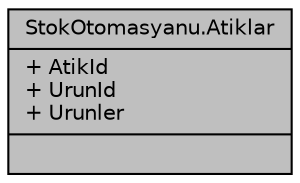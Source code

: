 digraph "StokOtomasyanu.Atiklar"
{
  edge [fontname="Helvetica",fontsize="10",labelfontname="Helvetica",labelfontsize="10"];
  node [fontname="Helvetica",fontsize="10",shape=record];
  Node1 [label="{StokOtomasyanu.Atiklar\n|+ AtikId\l+ UrunId\l+ Urunler\l|}",height=0.2,width=0.4,color="black", fillcolor="grey75", style="filled", fontcolor="black"];
}
